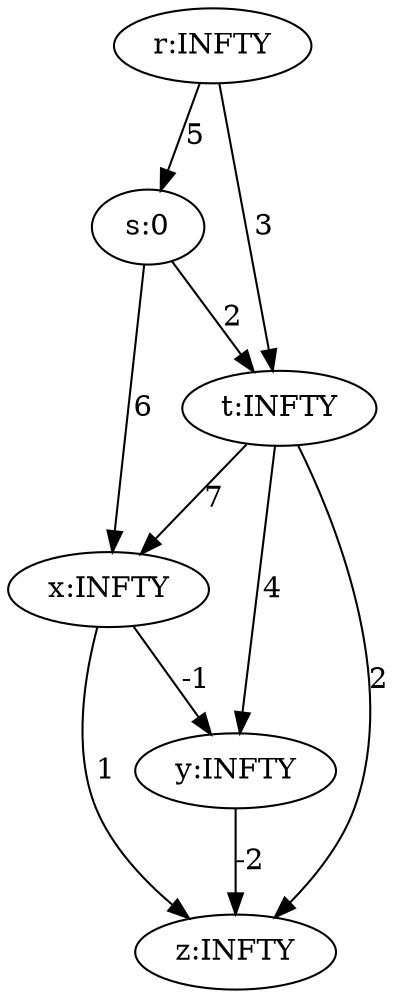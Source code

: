 Digraph {
r [ label="r:INFTY" ];
s [ label="s:0" ];
t [ label="t:INFTY" ];
x [ label="x:INFTY" ];
y [ label="y:INFTY" ];
z [ label="z:INFTY" ];
r->s[label="5", penwidth=1];
r->t[label="3", penwidth=1];
s->t[label="2", penwidth=1];
s->x[label="6", penwidth=1];
t->x[label="7", penwidth=1];
t->y[label="4", penwidth=1];
t->z[label="2", penwidth=1];
x->y[label="-1", penwidth=1];
x->z[label="1", penwidth=1];
y->z[label="-2", penwidth=1];
}